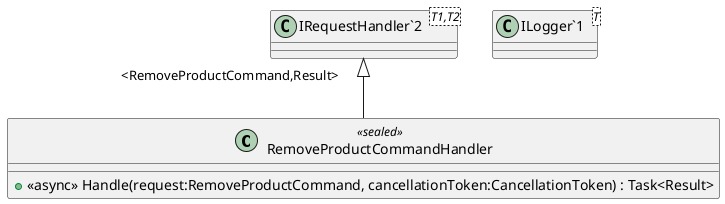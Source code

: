 @startuml
class RemoveProductCommandHandler <<sealed>> {
    + <<async>> Handle(request:RemoveProductCommand, cancellationToken:CancellationToken) : Task<Result>
}
class "ILogger`1"<T> {
}
class "IRequestHandler`2"<T1,T2> {
}
"IRequestHandler`2" "<RemoveProductCommand,Result>" <|-- RemoveProductCommandHandler
@enduml
